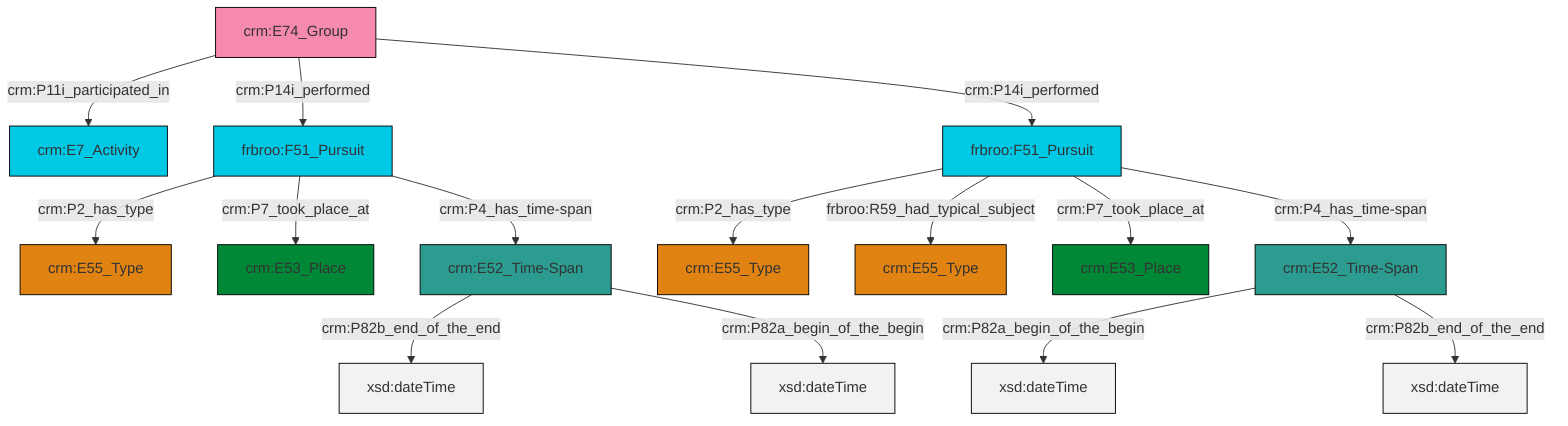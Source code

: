 graph TD
classDef Literal fill:#f2f2f2,stroke:#000000;
classDef CRM_Entity fill:#FFFFFF,stroke:#000000;
classDef Temporal_Entity fill:#00C9E6, stroke:#000000;
classDef Type fill:#E18312, stroke:#000000;
classDef Time-Span fill:#2C9C91, stroke:#000000;
classDef Appellation fill:#FFEB7F, stroke:#000000;
classDef Place fill:#008836, stroke:#000000;
classDef Persistent_Item fill:#B266B2, stroke:#000000;
classDef Conceptual_Object fill:#FFD700, stroke:#000000;
classDef Physical_Thing fill:#D2B48C, stroke:#000000;
classDef Actor fill:#f58aad, stroke:#000000;
classDef PC_Classes fill:#4ce600, stroke:#000000;
classDef Multi fill:#cccccc,stroke:#000000;

0["frbroo:F51_Pursuit"]:::Temporal_Entity -->|crm:P2_has_type| 1["crm:E55_Type"]:::Type
4["crm:E52_Time-Span"]:::Time-Span -->|crm:P82b_end_of_the_end| 5[xsd:dateTime]:::Literal
2["frbroo:F51_Pursuit"]:::Temporal_Entity -->|crm:P2_has_type| 6["crm:E55_Type"]:::Type
2["frbroo:F51_Pursuit"]:::Temporal_Entity -->|frbroo:R59_had_typical_subject| 7["crm:E55_Type"]:::Type
2["frbroo:F51_Pursuit"]:::Temporal_Entity -->|crm:P7_took_place_at| 8["crm:E53_Place"]:::Place
2["frbroo:F51_Pursuit"]:::Temporal_Entity -->|crm:P4_has_time-span| 10["crm:E52_Time-Span"]:::Time-Span
10["crm:E52_Time-Span"]:::Time-Span -->|crm:P82a_begin_of_the_begin| 11[xsd:dateTime]:::Literal
0["frbroo:F51_Pursuit"]:::Temporal_Entity -->|crm:P7_took_place_at| 12["crm:E53_Place"]:::Place
10["crm:E52_Time-Span"]:::Time-Span -->|crm:P82b_end_of_the_end| 15[xsd:dateTime]:::Literal
0["frbroo:F51_Pursuit"]:::Temporal_Entity -->|crm:P4_has_time-span| 4["crm:E52_Time-Span"]:::Time-Span
4["crm:E52_Time-Span"]:::Time-Span -->|crm:P82a_begin_of_the_begin| 18[xsd:dateTime]:::Literal
13["crm:E74_Group"]:::Actor -->|crm:P11i_participated_in| 21["crm:E7_Activity"]:::Temporal_Entity
13["crm:E74_Group"]:::Actor -->|crm:P14i_performed| 0["frbroo:F51_Pursuit"]:::Temporal_Entity
13["crm:E74_Group"]:::Actor -->|crm:P14i_performed| 2["frbroo:F51_Pursuit"]:::Temporal_Entity